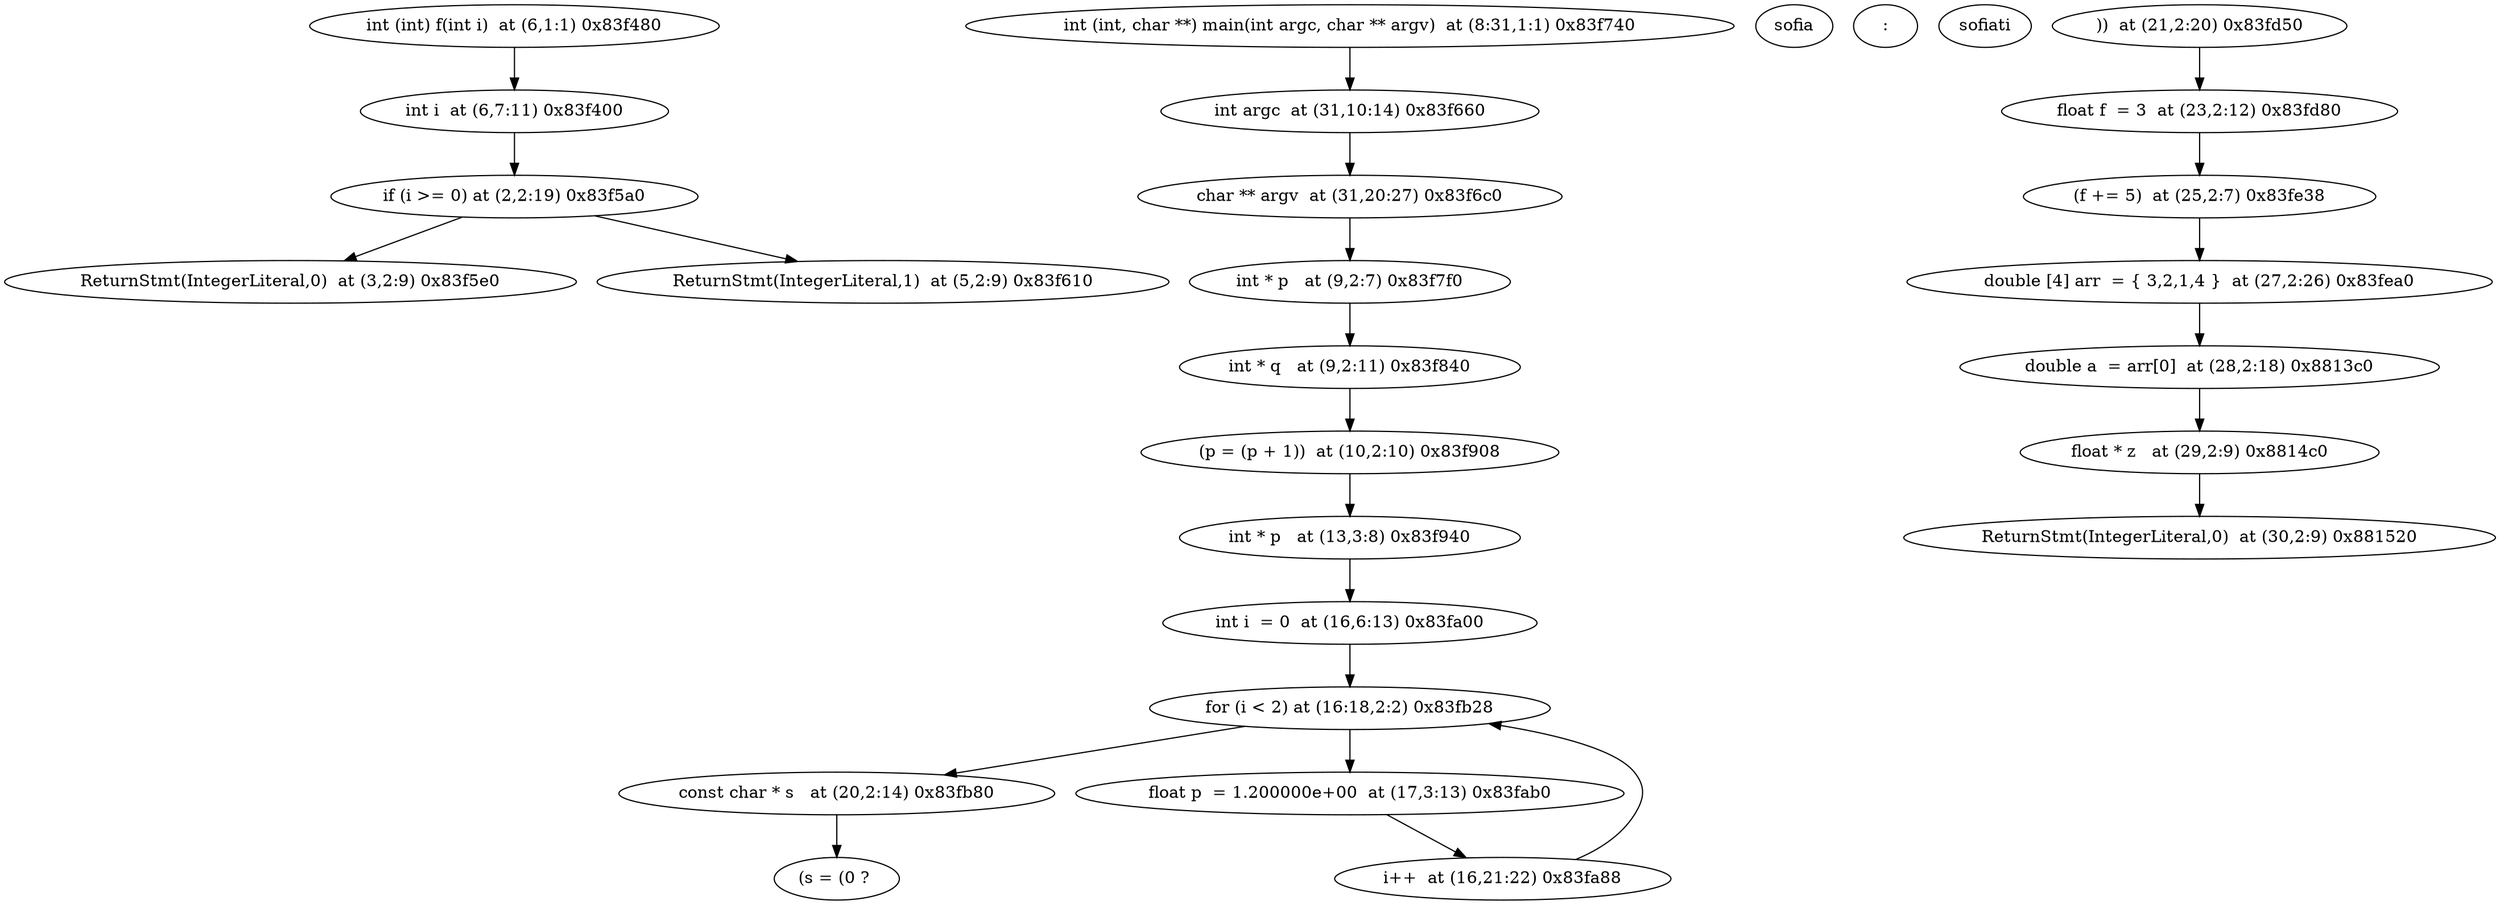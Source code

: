 digraph {
"int (int) f(int i)  at (6,1:1) 0x83f480" -> "int i  at (6,7:11) 0x83f400"
"int i  at (6,7:11) 0x83f400" -> "if (i >= 0) at (2,2:19) 0x83f5a0"
"if (i >= 0) at (2,2:19) 0x83f5a0" -> "ReturnStmt(IntegerLiteral,0)  at (3,2:9) 0x83f5e0"
"if (i >= 0) at (2,2:19) 0x83f5a0" -> "ReturnStmt(IntegerLiteral,1)  at (5,2:9) 0x83f610"
"ReturnStmt(IntegerLiteral,0)  at (3,2:9) 0x83f5e0"
"ReturnStmt(IntegerLiteral,1)  at (5,2:9) 0x83f610"
"int (int, char **) main(int argc, char ** argv)  at (8:31,1:1) 0x83f740" -> "int argc  at (31,10:14) 0x83f660"
"int argc  at (31,10:14) 0x83f660" -> "char ** argv  at (31,20:27) 0x83f6c0"
"char ** argv  at (31,20:27) 0x83f6c0" -> "int * p   at (9,2:7) 0x83f7f0"
"int * p   at (9,2:7) 0x83f7f0" -> "int * q   at (9,2:11) 0x83f840"
"int * q   at (9,2:11) 0x83f840" -> "(p = (p + 1))  at (10,2:10) 0x83f908"
"(p = (p + 1))  at (10,2:10) 0x83f908" -> "int * p   at (13,3:8) 0x83f940"
"int * p   at (13,3:8) 0x83f940" -> "int i  = 0  at (16,6:13) 0x83fa00"
"int i  = 0  at (16,6:13) 0x83fa00" -> "for (i < 2) at (16:18,2:2) 0x83fb28"
"for (i < 2) at (16:18,2:2) 0x83fb28" -> "const char * s   at (20,2:14) 0x83fb80"
"for (i < 2) at (16:18,2:2) 0x83fb28" -> "float p  = 1.200000e+00  at (17,3:13) 0x83fab0"
"const char * s   at (20,2:14) 0x83fb80" -> "(s = (0 ? "sofia" : "sofiati"))  at (21,2:20) 0x83fd50"
"(s = (0 ? "sofia" : "sofiati"))  at (21,2:20) 0x83fd50" -> "float f  = 3  at (23,2:12) 0x83fd80"
"float f  = 3  at (23,2:12) 0x83fd80" -> "(f += 5)  at (25,2:7) 0x83fe38"
"(f += 5)  at (25,2:7) 0x83fe38" -> "double [4] arr  = { 3,2,1,4 }  at (27,2:26) 0x83fea0"
"double [4] arr  = { 3,2,1,4 }  at (27,2:26) 0x83fea0" -> "double a  = arr[0]  at (28,2:18) 0x8813c0"
"double a  = arr[0]  at (28,2:18) 0x8813c0" -> "float * z   at (29,2:9) 0x8814c0"
"float * z   at (29,2:9) 0x8814c0" -> "ReturnStmt(IntegerLiteral,0)  at (30,2:9) 0x881520"
"ReturnStmt(IntegerLiteral,0)  at (30,2:9) 0x881520"
"float p  = 1.200000e+00  at (17,3:13) 0x83fab0" -> "i++  at (16,21:22) 0x83fa88"
"i++  at (16,21:22) 0x83fa88" -> "for (i < 2) at (16:18,2:2) 0x83fb28"
}